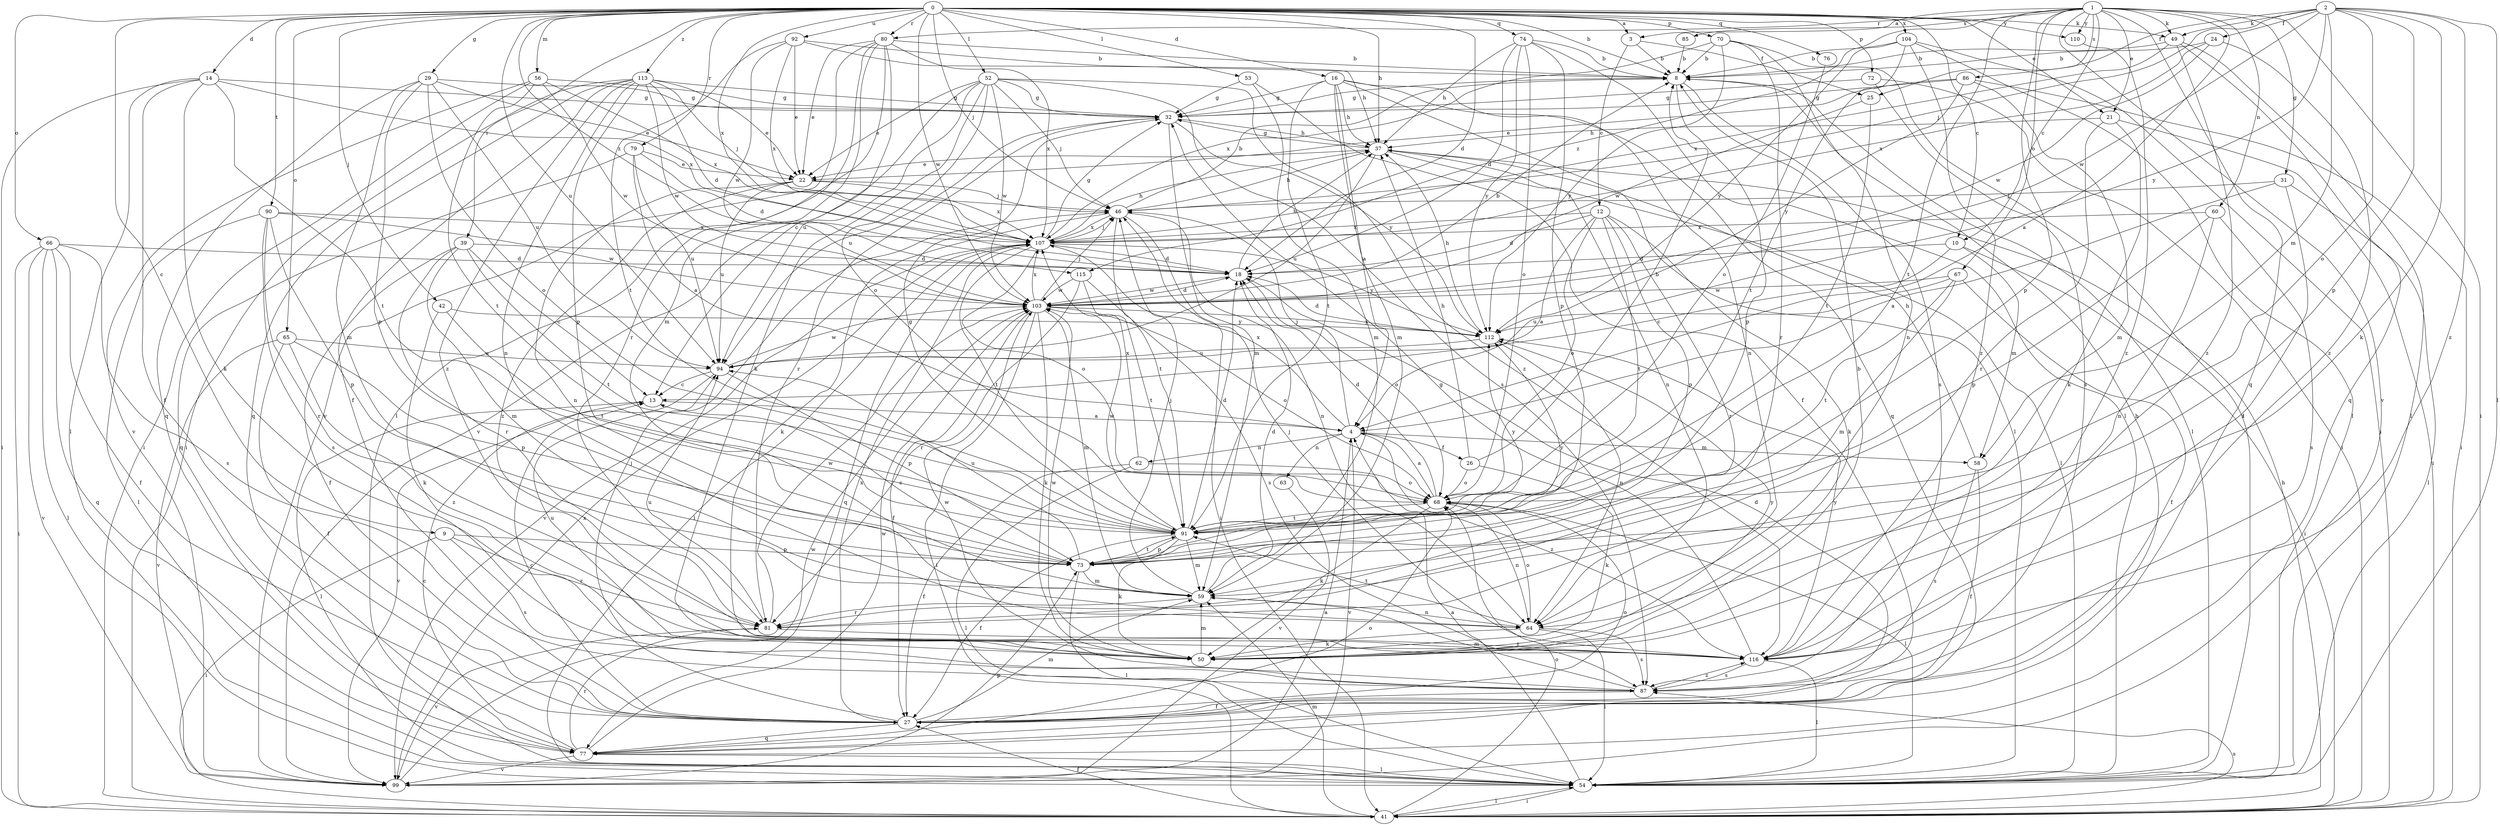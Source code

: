 strict digraph  {
0;
1;
2;
3;
4;
8;
9;
10;
12;
13;
14;
16;
18;
21;
22;
24;
25;
26;
27;
29;
31;
32;
37;
39;
41;
42;
46;
49;
50;
52;
53;
54;
56;
58;
59;
60;
62;
63;
64;
65;
66;
67;
68;
70;
72;
73;
74;
76;
77;
79;
80;
81;
85;
86;
87;
90;
91;
92;
94;
99;
103;
104;
107;
110;
112;
113;
115;
116;
0 -> 3  [label=a];
0 -> 8  [label=b];
0 -> 9  [label=c];
0 -> 10  [label=c];
0 -> 14  [label=d];
0 -> 16  [label=d];
0 -> 18  [label=d];
0 -> 21  [label=e];
0 -> 29  [label=g];
0 -> 37  [label=h];
0 -> 39  [label=i];
0 -> 42  [label=j];
0 -> 46  [label=j];
0 -> 49  [label=k];
0 -> 52  [label=l];
0 -> 53  [label=l];
0 -> 56  [label=m];
0 -> 65  [label=o];
0 -> 66  [label=o];
0 -> 70  [label=p];
0 -> 72  [label=p];
0 -> 74  [label=q];
0 -> 76  [label=q];
0 -> 79  [label=r];
0 -> 80  [label=r];
0 -> 90  [label=t];
0 -> 92  [label=u];
0 -> 94  [label=u];
0 -> 103  [label=w];
0 -> 104  [label=x];
0 -> 107  [label=x];
0 -> 110  [label=y];
0 -> 113  [label=z];
0 -> 115  [label=z];
1 -> 3  [label=a];
1 -> 4  [label=a];
1 -> 10  [label=c];
1 -> 21  [label=e];
1 -> 31  [label=g];
1 -> 41  [label=i];
1 -> 49  [label=k];
1 -> 60  [label=n];
1 -> 67  [label=o];
1 -> 73  [label=p];
1 -> 77  [label=q];
1 -> 80  [label=r];
1 -> 85  [label=s];
1 -> 86  [label=s];
1 -> 91  [label=t];
1 -> 99  [label=v];
1 -> 110  [label=y];
1 -> 115  [label=z];
2 -> 24  [label=f];
2 -> 25  [label=f];
2 -> 46  [label=j];
2 -> 49  [label=k];
2 -> 50  [label=k];
2 -> 54  [label=l];
2 -> 58  [label=m];
2 -> 68  [label=o];
2 -> 73  [label=p];
2 -> 103  [label=w];
2 -> 112  [label=y];
2 -> 116  [label=z];
3 -> 8  [label=b];
3 -> 12  [label=c];
3 -> 25  [label=f];
4 -> 26  [label=f];
4 -> 46  [label=j];
4 -> 58  [label=m];
4 -> 62  [label=n];
4 -> 63  [label=n];
4 -> 99  [label=v];
4 -> 107  [label=x];
4 -> 116  [label=z];
8 -> 32  [label=g];
8 -> 54  [label=l];
8 -> 73  [label=p];
8 -> 87  [label=s];
9 -> 41  [label=i];
9 -> 73  [label=p];
9 -> 81  [label=r];
9 -> 87  [label=s];
10 -> 13  [label=c];
10 -> 18  [label=d];
10 -> 41  [label=i];
10 -> 58  [label=m];
12 -> 4  [label=a];
12 -> 18  [label=d];
12 -> 50  [label=k];
12 -> 68  [label=o];
12 -> 73  [label=p];
12 -> 81  [label=r];
12 -> 91  [label=t];
12 -> 107  [label=x];
13 -> 4  [label=a];
13 -> 54  [label=l];
14 -> 27  [label=f];
14 -> 32  [label=g];
14 -> 41  [label=i];
14 -> 50  [label=k];
14 -> 54  [label=l];
14 -> 91  [label=t];
14 -> 107  [label=x];
16 -> 4  [label=a];
16 -> 32  [label=g];
16 -> 37  [label=h];
16 -> 54  [label=l];
16 -> 59  [label=m];
16 -> 64  [label=n];
16 -> 77  [label=q];
16 -> 91  [label=t];
18 -> 37  [label=h];
18 -> 68  [label=o];
18 -> 103  [label=w];
21 -> 37  [label=h];
21 -> 41  [label=i];
21 -> 50  [label=k];
21 -> 81  [label=r];
22 -> 46  [label=j];
22 -> 64  [label=n];
22 -> 94  [label=u];
22 -> 107  [label=x];
22 -> 116  [label=z];
24 -> 8  [label=b];
24 -> 103  [label=w];
24 -> 107  [label=x];
24 -> 116  [label=z];
25 -> 91  [label=t];
25 -> 103  [label=w];
26 -> 8  [label=b];
26 -> 37  [label=h];
26 -> 50  [label=k];
26 -> 68  [label=o];
27 -> 13  [label=c];
27 -> 18  [label=d];
27 -> 46  [label=j];
27 -> 59  [label=m];
27 -> 68  [label=o];
27 -> 77  [label=q];
27 -> 107  [label=x];
29 -> 22  [label=e];
29 -> 32  [label=g];
29 -> 59  [label=m];
29 -> 68  [label=o];
29 -> 73  [label=p];
29 -> 77  [label=q];
29 -> 94  [label=u];
31 -> 4  [label=a];
31 -> 46  [label=j];
31 -> 54  [label=l];
31 -> 116  [label=z];
32 -> 37  [label=h];
32 -> 59  [label=m];
32 -> 81  [label=r];
32 -> 94  [label=u];
32 -> 112  [label=y];
37 -> 22  [label=e];
37 -> 32  [label=g];
37 -> 54  [label=l];
37 -> 64  [label=n];
37 -> 94  [label=u];
39 -> 13  [label=c];
39 -> 18  [label=d];
39 -> 27  [label=f];
39 -> 59  [label=m];
39 -> 81  [label=r];
39 -> 91  [label=t];
41 -> 27  [label=f];
41 -> 37  [label=h];
41 -> 54  [label=l];
41 -> 59  [label=m];
41 -> 68  [label=o];
41 -> 87  [label=s];
42 -> 50  [label=k];
42 -> 91  [label=t];
42 -> 112  [label=y];
46 -> 8  [label=b];
46 -> 37  [label=h];
46 -> 41  [label=i];
46 -> 50  [label=k];
46 -> 64  [label=n];
46 -> 91  [label=t];
46 -> 107  [label=x];
49 -> 8  [label=b];
49 -> 54  [label=l];
49 -> 77  [label=q];
49 -> 107  [label=x];
49 -> 116  [label=z];
50 -> 8  [label=b];
50 -> 59  [label=m];
50 -> 94  [label=u];
50 -> 103  [label=w];
50 -> 112  [label=y];
52 -> 22  [label=e];
52 -> 32  [label=g];
52 -> 46  [label=j];
52 -> 50  [label=k];
52 -> 68  [label=o];
52 -> 87  [label=s];
52 -> 94  [label=u];
52 -> 99  [label=v];
52 -> 103  [label=w];
52 -> 116  [label=z];
53 -> 27  [label=f];
53 -> 32  [label=g];
53 -> 59  [label=m];
54 -> 4  [label=a];
54 -> 41  [label=i];
56 -> 32  [label=g];
56 -> 41  [label=i];
56 -> 91  [label=t];
56 -> 99  [label=v];
56 -> 103  [label=w];
56 -> 107  [label=x];
58 -> 27  [label=f];
58 -> 37  [label=h];
58 -> 87  [label=s];
59 -> 18  [label=d];
59 -> 46  [label=j];
59 -> 64  [label=n];
59 -> 81  [label=r];
60 -> 64  [label=n];
60 -> 73  [label=p];
60 -> 87  [label=s];
60 -> 107  [label=x];
62 -> 27  [label=f];
62 -> 54  [label=l];
62 -> 68  [label=o];
62 -> 107  [label=x];
63 -> 99  [label=v];
64 -> 50  [label=k];
64 -> 54  [label=l];
64 -> 68  [label=o];
64 -> 87  [label=s];
64 -> 91  [label=t];
65 -> 27  [label=f];
65 -> 73  [label=p];
65 -> 94  [label=u];
65 -> 99  [label=v];
65 -> 116  [label=z];
66 -> 18  [label=d];
66 -> 27  [label=f];
66 -> 41  [label=i];
66 -> 54  [label=l];
66 -> 77  [label=q];
66 -> 87  [label=s];
66 -> 99  [label=v];
67 -> 27  [label=f];
67 -> 59  [label=m];
67 -> 91  [label=t];
67 -> 94  [label=u];
67 -> 103  [label=w];
68 -> 4  [label=a];
68 -> 18  [label=d];
68 -> 50  [label=k];
68 -> 54  [label=l];
68 -> 64  [label=n];
68 -> 91  [label=t];
70 -> 8  [label=b];
70 -> 54  [label=l];
70 -> 64  [label=n];
70 -> 81  [label=r];
70 -> 107  [label=x];
70 -> 112  [label=y];
72 -> 32  [label=g];
72 -> 41  [label=i];
72 -> 87  [label=s];
73 -> 13  [label=c];
73 -> 54  [label=l];
73 -> 59  [label=m];
73 -> 91  [label=t];
73 -> 94  [label=u];
73 -> 112  [label=y];
74 -> 8  [label=b];
74 -> 18  [label=d];
74 -> 37  [label=h];
74 -> 54  [label=l];
74 -> 68  [label=o];
74 -> 73  [label=p];
74 -> 112  [label=y];
76 -> 68  [label=o];
77 -> 8  [label=b];
77 -> 13  [label=c];
77 -> 54  [label=l];
77 -> 68  [label=o];
77 -> 81  [label=r];
77 -> 99  [label=v];
77 -> 103  [label=w];
79 -> 4  [label=a];
79 -> 18  [label=d];
79 -> 22  [label=e];
79 -> 77  [label=q];
79 -> 94  [label=u];
80 -> 8  [label=b];
80 -> 13  [label=c];
80 -> 22  [label=e];
80 -> 54  [label=l];
80 -> 59  [label=m];
80 -> 81  [label=r];
80 -> 99  [label=v];
80 -> 107  [label=x];
81 -> 94  [label=u];
81 -> 99  [label=v];
81 -> 103  [label=w];
81 -> 116  [label=z];
85 -> 8  [label=b];
86 -> 22  [label=e];
86 -> 32  [label=g];
86 -> 41  [label=i];
86 -> 59  [label=m];
86 -> 112  [label=y];
87 -> 27  [label=f];
87 -> 59  [label=m];
87 -> 103  [label=w];
87 -> 116  [label=z];
90 -> 54  [label=l];
90 -> 73  [label=p];
90 -> 81  [label=r];
90 -> 87  [label=s];
90 -> 103  [label=w];
90 -> 107  [label=x];
91 -> 18  [label=d];
91 -> 27  [label=f];
91 -> 32  [label=g];
91 -> 50  [label=k];
91 -> 59  [label=m];
91 -> 73  [label=p];
91 -> 103  [label=w];
91 -> 112  [label=y];
92 -> 8  [label=b];
92 -> 22  [label=e];
92 -> 37  [label=h];
92 -> 91  [label=t];
92 -> 103  [label=w];
92 -> 107  [label=x];
94 -> 13  [label=c];
94 -> 73  [label=p];
94 -> 99  [label=v];
94 -> 103  [label=w];
99 -> 4  [label=a];
99 -> 73  [label=p];
99 -> 103  [label=w];
99 -> 107  [label=x];
103 -> 8  [label=b];
103 -> 18  [label=d];
103 -> 27  [label=f];
103 -> 41  [label=i];
103 -> 46  [label=j];
103 -> 50  [label=k];
103 -> 59  [label=m];
103 -> 68  [label=o];
103 -> 107  [label=x];
103 -> 112  [label=y];
104 -> 8  [label=b];
104 -> 41  [label=i];
104 -> 54  [label=l];
104 -> 91  [label=t];
104 -> 112  [label=y];
104 -> 116  [label=z];
107 -> 18  [label=d];
107 -> 32  [label=g];
107 -> 37  [label=h];
107 -> 46  [label=j];
107 -> 54  [label=l];
107 -> 68  [label=o];
107 -> 77  [label=q];
107 -> 91  [label=t];
107 -> 99  [label=v];
107 -> 112  [label=y];
110 -> 116  [label=z];
112 -> 18  [label=d];
112 -> 37  [label=h];
112 -> 64  [label=n];
112 -> 94  [label=u];
113 -> 18  [label=d];
113 -> 22  [label=e];
113 -> 27  [label=f];
113 -> 32  [label=g];
113 -> 41  [label=i];
113 -> 46  [label=j];
113 -> 64  [label=n];
113 -> 73  [label=p];
113 -> 77  [label=q];
113 -> 103  [label=w];
113 -> 116  [label=z];
115 -> 81  [label=r];
115 -> 87  [label=s];
115 -> 91  [label=t];
115 -> 103  [label=w];
116 -> 32  [label=g];
116 -> 46  [label=j];
116 -> 54  [label=l];
116 -> 87  [label=s];
116 -> 112  [label=y];
}

